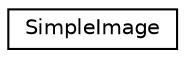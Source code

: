 digraph G
{
  edge [fontname="Helvetica",fontsize="10",labelfontname="Helvetica",labelfontsize="10"];
  node [fontname="Helvetica",fontsize="10",shape=record];
  rankdir="LR";
  Node1 [label="SimpleImage",height=0.2,width=0.4,color="black", fillcolor="white", style="filled",URL="$class_simple_image.html"];
}

